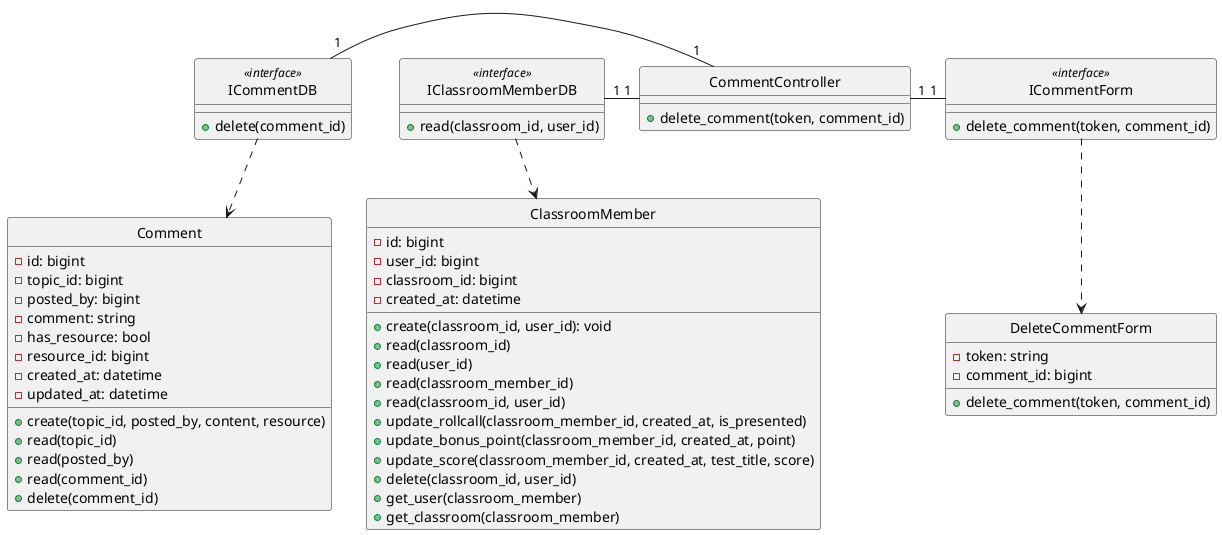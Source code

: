 @startuml deleteComment

class DeleteCommentForm {
    - token: string
    - comment_id: bigint

    + delete_comment(token, comment_id)
}

class ICommentForm <<interface>> {
    + delete_comment(token, comment_id)
}

class CommentController {
    + delete_comment(token, comment_id)
}

class ClassroomMember {
    - id: bigint
    - user_id: bigint
    - classroom_id: bigint
    - created_at: datetime

    + create(classroom_id, user_id): void
    + read(classroom_id)
    + read(user_id)
    + read(classroom_member_id)
    + read(classroom_id, user_id)
    + update_rollcall(classroom_member_id, created_at, is_presented)
    + update_bonus_point(classroom_member_id, created_at, point)
    + update_score(classroom_member_id, created_at, test_title, score)
    + delete(classroom_id, user_id)
    + get_user(classroom_member)
    + get_classroom(classroom_member)
}

class IClassroomMemberDB <<interface>> {
    + read(classroom_id, user_id)
}


class Comment {
    - id: bigint
    - topic_id: bigint
    - posted_by: bigint
    - comment: string
    - has_resource: bool
    - resource_id: bigint
    - created_at: datetime
    - updated_at: datetime

    + create(topic_id, posted_by, content, resource)
    + read(topic_id)
    + read(posted_by)
    + read(comment_id)
    + delete(comment_id)
}

class ICommentDB <<interface>> {
    + delete(comment_id)
}

hide DeleteCommentForm circle
hide ICommentForm <<interface>> circle
hide CommentController circle
hide IClassroomMemberDB <<interface>> circle
hide ClassroomMember circle
hide ICommentDB <<interface>> circle
hide Comment circle 


ICommentForm .down.> DeleteCommentForm
IClassroomMemberDB .down.> ClassroomMember
ICommentDB .down.> Comment
ICommentForm "1"-left-"1" CommentController
CommentController "1"-left-"1" IClassroomMemberDB
CommentController "1"-left-"1" ICommentDB


@enduml
